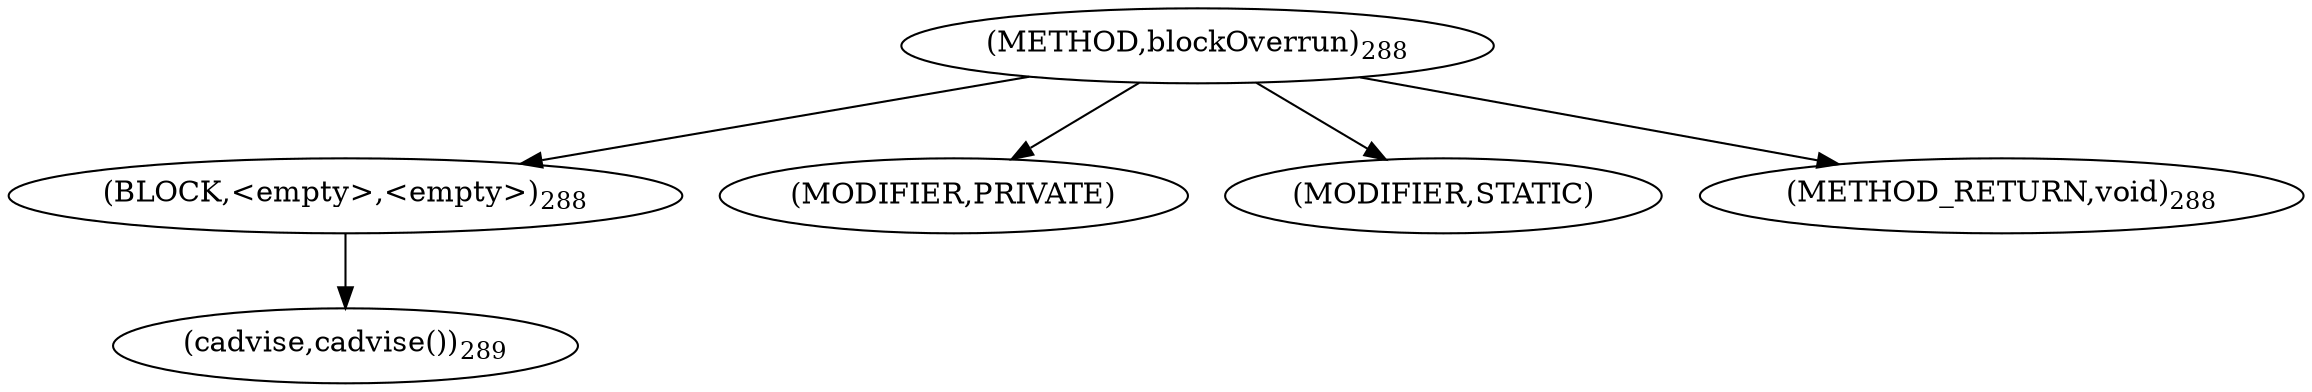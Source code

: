 digraph "blockOverrun" {  
"723" [label = <(METHOD,blockOverrun)<SUB>288</SUB>> ]
"724" [label = <(BLOCK,&lt;empty&gt;,&lt;empty&gt;)<SUB>288</SUB>> ]
"725" [label = <(cadvise,cadvise())<SUB>289</SUB>> ]
"726" [label = <(MODIFIER,PRIVATE)> ]
"727" [label = <(MODIFIER,STATIC)> ]
"728" [label = <(METHOD_RETURN,void)<SUB>288</SUB>> ]
  "723" -> "724" 
  "723" -> "726" 
  "723" -> "727" 
  "723" -> "728" 
  "724" -> "725" 
}
